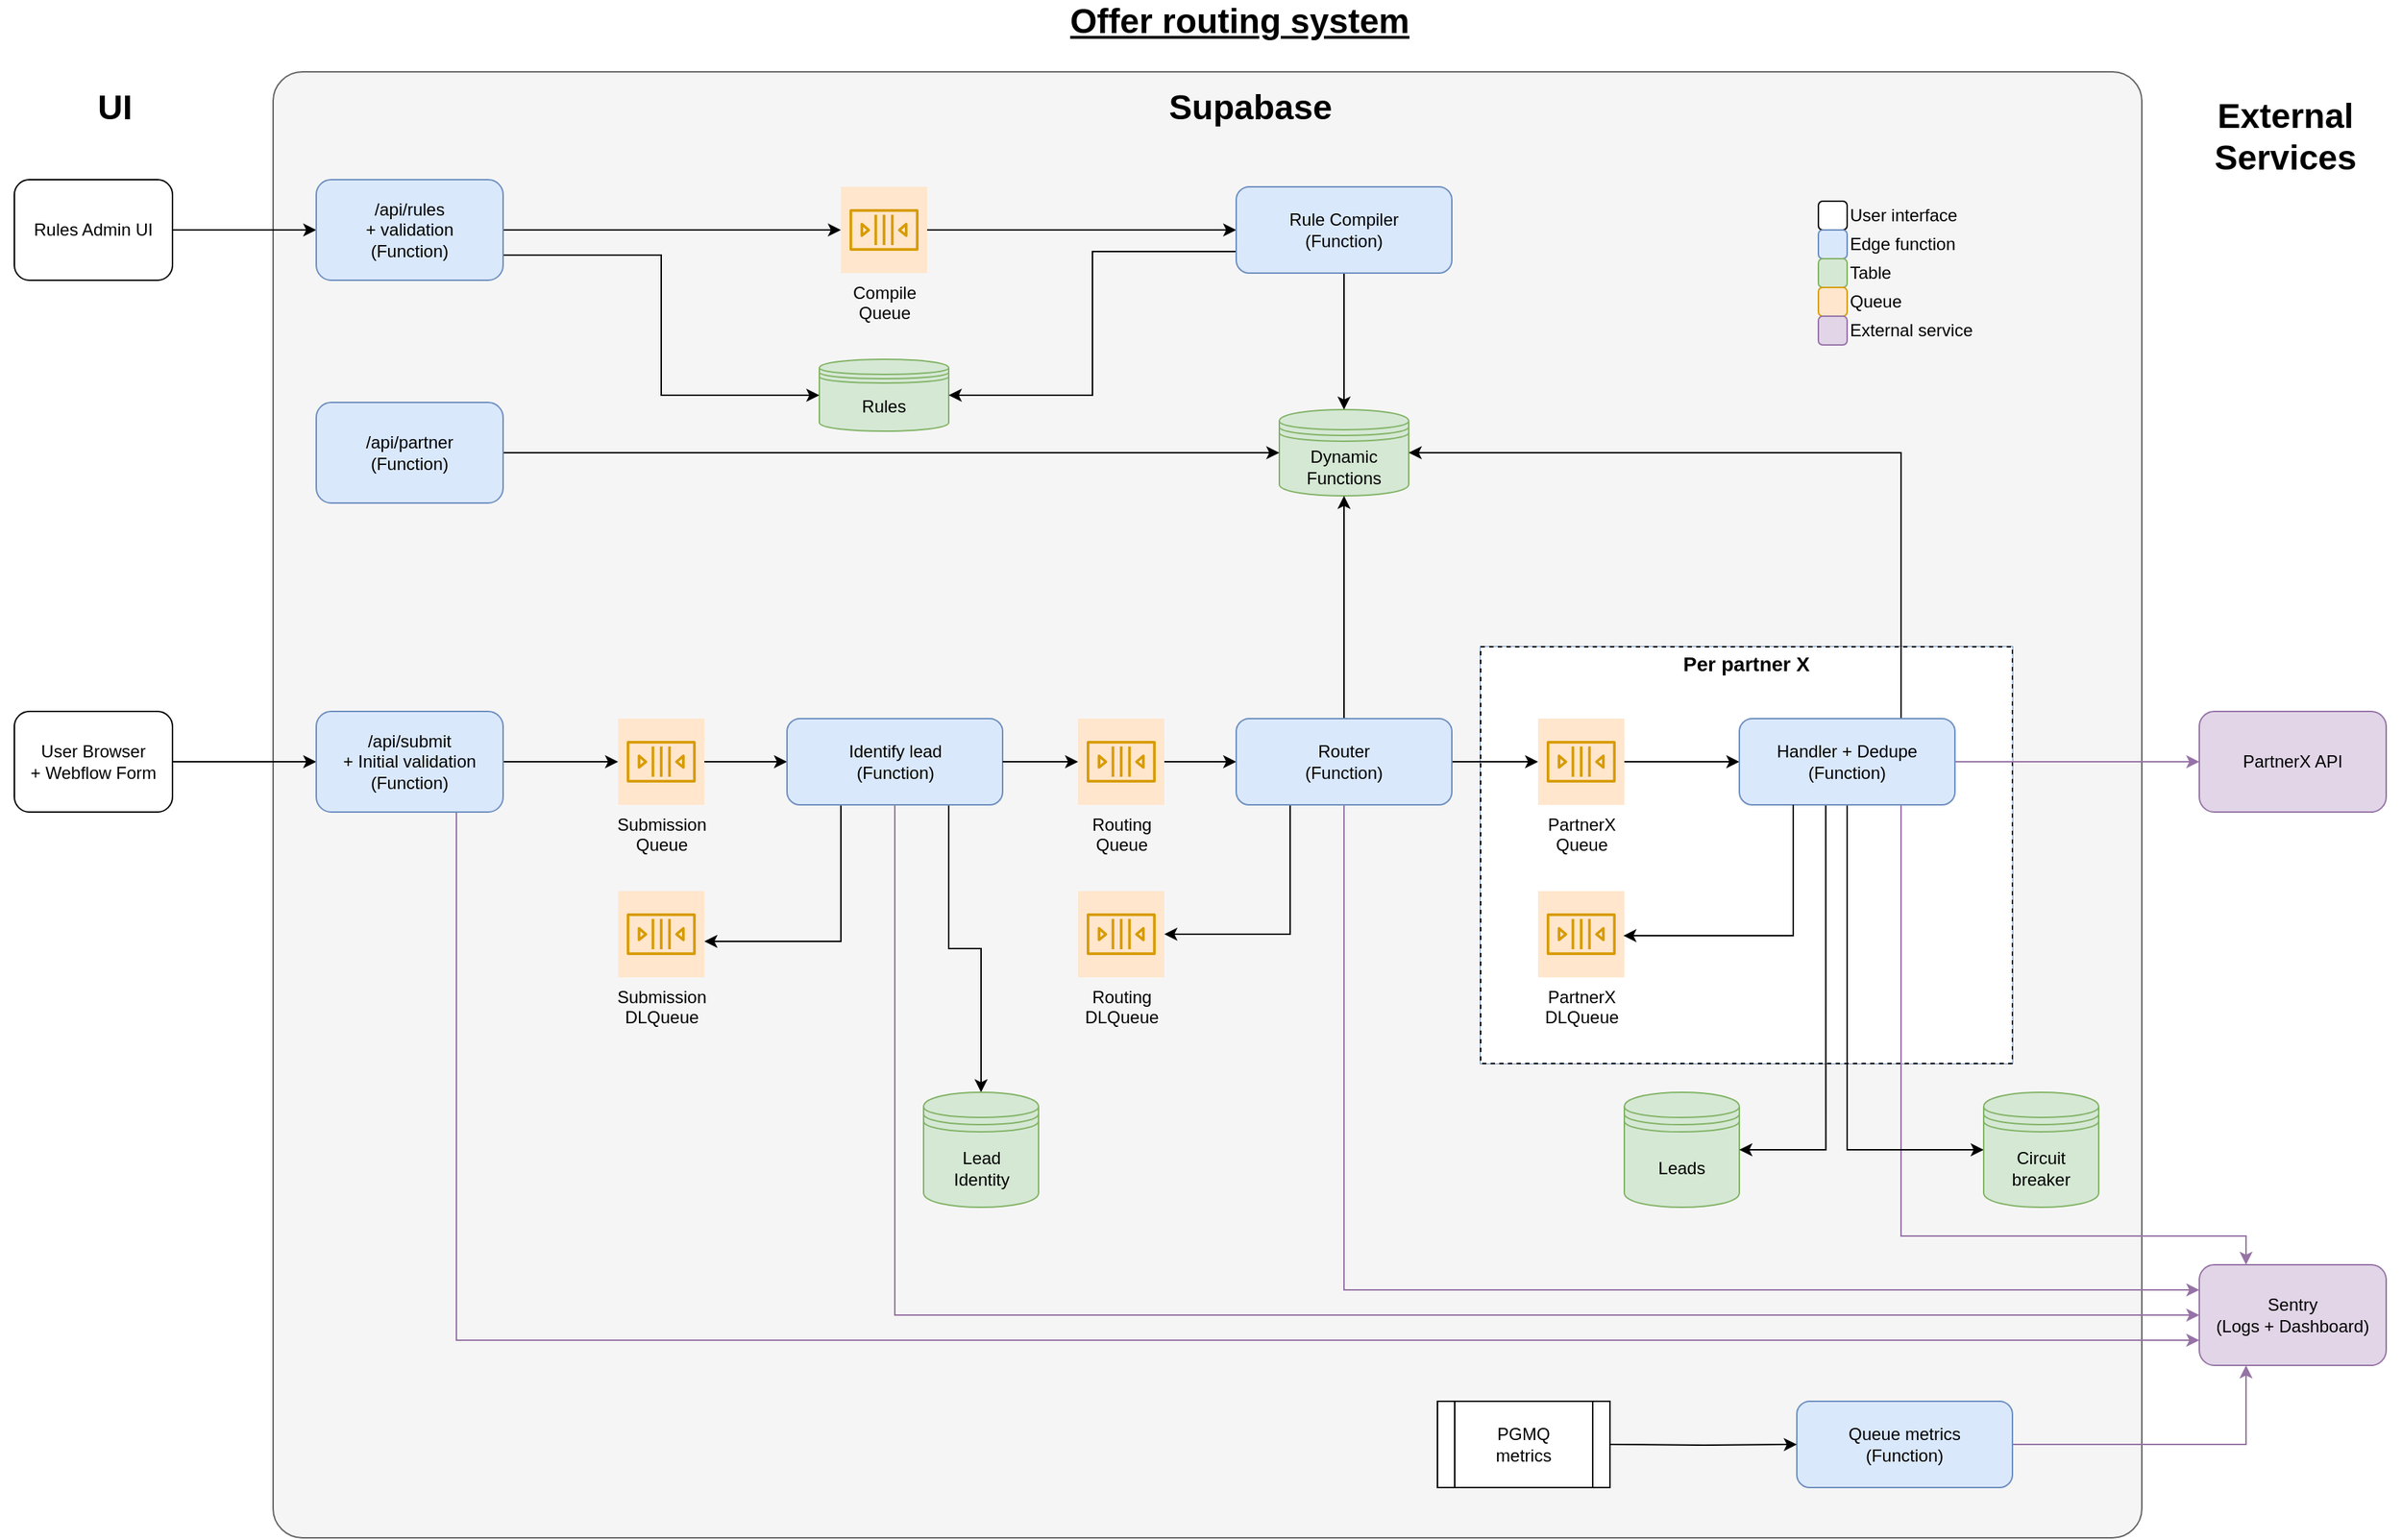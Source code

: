 <mxfile version="28.2.5">
  <diagram name="Page-1" id="9eDeHBoRNc1jH9MRTDb2">
    <mxGraphModel dx="1783" dy="1054" grid="1" gridSize="10" guides="1" tooltips="1" connect="1" arrows="1" fold="1" page="1" pageScale="1" pageWidth="850" pageHeight="1100" math="0" shadow="0">
      <root>
        <mxCell id="0" />
        <mxCell id="1" parent="0" />
        <mxCell id="FHG9pHrHQT706ERKXKWO-1" value="" style="rounded=1;whiteSpace=wrap;html=1;arcSize=2;fillColor=#f5f5f5;fontColor=#333333;strokeColor=#666666;movable=0;resizable=0;rotatable=0;deletable=0;editable=0;locked=1;connectable=0;" parent="1" vertex="1">
          <mxGeometry x="200" y="60" width="1300" height="1020" as="geometry" />
        </mxCell>
        <mxCell id="FHG9pHrHQT706ERKXKWO-2" value="" style="group;fillColor=#dae8fc;strokeColor=#6c8ebf;" parent="1" vertex="1" connectable="0">
          <mxGeometry x="1040" y="460" width="370" height="290" as="geometry" />
        </mxCell>
        <mxCell id="FHG9pHrHQT706ERKXKWO-3" value="" style="rounded=0;whiteSpace=wrap;html=1;dashed=1;" parent="FHG9pHrHQT706ERKXKWO-2" vertex="1">
          <mxGeometry width="370" height="290" as="geometry" />
        </mxCell>
        <mxCell id="FHG9pHrHQT706ERKXKWO-4" value="Per partner X" style="text;html=1;align=center;verticalAlign=middle;whiteSpace=wrap;rounded=0;fontStyle=1;fontSize=14;" parent="FHG9pHrHQT706ERKXKWO-2" vertex="1">
          <mxGeometry width="370" height="24.857" as="geometry" />
        </mxCell>
        <mxCell id="FHG9pHrHQT706ERKXKWO-5" style="edgeStyle=orthogonalEdgeStyle;rounded=0;orthogonalLoop=1;jettySize=auto;html=1;exitX=1;exitY=0.5;exitDx=0;exitDy=0;entryX=0;entryY=0.5;entryDx=0;entryDy=0;" parent="1" source="FHG9pHrHQT706ERKXKWO-6" target="FHG9pHrHQT706ERKXKWO-10" edge="1">
          <mxGeometry relative="1" as="geometry" />
        </mxCell>
        <mxCell id="FHG9pHrHQT706ERKXKWO-6" value="User Browser&#xa;+ Webflow Form" style="rounded=1;whiteSpace=wrap;html=1;fontSize=12;" parent="1" vertex="1">
          <mxGeometry x="20" y="505" width="110" height="70" as="geometry" />
        </mxCell>
        <mxCell id="FHG9pHrHQT706ERKXKWO-7" style="rounded=0;orthogonalLoop=1;jettySize=auto;html=1;exitX=1;exitY=0.5;exitDx=0;exitDy=0;" parent="1" source="FHG9pHrHQT706ERKXKWO-10" target="FHG9pHrHQT706ERKXKWO-20" edge="1">
          <mxGeometry relative="1" as="geometry">
            <mxPoint x="440" y="540" as="targetPoint" />
          </mxGeometry>
        </mxCell>
        <mxCell id="FHG9pHrHQT706ERKXKWO-8" style="edgeStyle=orthogonalEdgeStyle;rounded=0;orthogonalLoop=1;jettySize=auto;html=1;exitX=0.75;exitY=1;exitDx=0;exitDy=0;entryX=0;entryY=0.75;entryDx=0;entryDy=0;fillColor=#e1d5e7;strokeColor=#9673a6;" parent="1" source="FHG9pHrHQT706ERKXKWO-10" target="FHG9pHrHQT706ERKXKWO-14" edge="1">
          <mxGeometry relative="1" as="geometry" />
        </mxCell>
        <mxCell id="FHG9pHrHQT706ERKXKWO-10" value="/api/submit&lt;div&gt;+ Initial validation&lt;br&gt;&lt;div&gt;(Function)&lt;/div&gt;&lt;/div&gt;" style="rounded=1;whiteSpace=wrap;html=1;fontSize=12;fillColor=#dae8fc;strokeColor=#6c8ebf;" parent="1" vertex="1">
          <mxGeometry x="230" y="505" width="130" height="70" as="geometry" />
        </mxCell>
        <mxCell id="FHG9pHrHQT706ERKXKWO-11" value="Leads" style="shape=datastore;whiteSpace=wrap;html=1;fontSize=12;fillColor=#d5e8d4;strokeColor=#82b366;" parent="1" vertex="1">
          <mxGeometry x="1140" y="770" width="80" height="80" as="geometry" />
        </mxCell>
        <mxCell id="FHG9pHrHQT706ERKXKWO-12" style="rounded=0;orthogonalLoop=1;jettySize=auto;html=1;entryX=0;entryY=0.5;entryDx=0;entryDy=0;" parent="1" source="FHG9pHrHQT706ERKXKWO-20" target="FHG9pHrHQT706ERKXKWO-19" edge="1">
          <mxGeometry relative="1" as="geometry">
            <mxPoint x="590" y="540" as="sourcePoint" />
          </mxGeometry>
        </mxCell>
        <mxCell id="FHG9pHrHQT706ERKXKWO-13" value="PartnerX API" style="rounded=1;whiteSpace=wrap;html=1;fontSize=12;fillColor=#e1d5e7;strokeColor=#9673a6;" parent="1" vertex="1">
          <mxGeometry x="1540" y="505" width="130" height="70" as="geometry" />
        </mxCell>
        <mxCell id="FHG9pHrHQT706ERKXKWO-14" value="Sentry&lt;div&gt;(Logs + Dashboard)&lt;/div&gt;" style="rounded=1;whiteSpace=wrap;html=1;fillColor=#e1d5e7;strokeColor=#9673a6;fontSize=12" parent="1" vertex="1">
          <mxGeometry x="1540" y="890" width="130" height="70" as="geometry" />
        </mxCell>
        <mxCell id="FHG9pHrHQT706ERKXKWO-15" style="edgeStyle=orthogonalEdgeStyle;rounded=0;orthogonalLoop=1;jettySize=auto;html=1;exitX=0.25;exitY=1;exitDx=0;exitDy=0;" parent="1" source="FHG9pHrHQT706ERKXKWO-19" target="FHG9pHrHQT706ERKXKWO-21" edge="1">
          <mxGeometry relative="1" as="geometry">
            <Array as="points">
              <mxPoint x="595" y="665" />
            </Array>
          </mxGeometry>
        </mxCell>
        <mxCell id="FHG9pHrHQT706ERKXKWO-16" style="edgeStyle=orthogonalEdgeStyle;rounded=0;orthogonalLoop=1;jettySize=auto;html=1;exitX=1;exitY=0.5;exitDx=0;exitDy=0;" parent="1" source="FHG9pHrHQT706ERKXKWO-53" target="FHG9pHrHQT706ERKXKWO-35" edge="1">
          <mxGeometry relative="1" as="geometry" />
        </mxCell>
        <mxCell id="FHG9pHrHQT706ERKXKWO-17" style="edgeStyle=orthogonalEdgeStyle;rounded=0;orthogonalLoop=1;jettySize=auto;html=1;exitX=0.5;exitY=1;exitDx=0;exitDy=0;entryX=0;entryY=0.5;entryDx=0;entryDy=0;fillColor=#e1d5e7;strokeColor=#9673a6;" parent="1" source="FHG9pHrHQT706ERKXKWO-19" target="FHG9pHrHQT706ERKXKWO-14" edge="1">
          <mxGeometry relative="1" as="geometry" />
        </mxCell>
        <mxCell id="FHG9pHrHQT706ERKXKWO-18" style="edgeStyle=orthogonalEdgeStyle;rounded=0;orthogonalLoop=1;jettySize=auto;html=1;exitX=0.75;exitY=1;exitDx=0;exitDy=0;entryX=0.5;entryY=0;entryDx=0;entryDy=0;" parent="1" source="FHG9pHrHQT706ERKXKWO-19" target="FHG9pHrHQT706ERKXKWO-48" edge="1">
          <mxGeometry relative="1" as="geometry" />
        </mxCell>
        <mxCell id="FHG9pHrHQT706ERKXKWO-19" value="Identify lead&lt;div&gt;(Function)&lt;/div&gt;" style="rounded=1;whiteSpace=wrap;html=1;fillColor=#dae8fc;strokeColor=#6c8ebf;" parent="1" vertex="1">
          <mxGeometry x="557.5" y="510" width="150" height="60" as="geometry" />
        </mxCell>
        <mxCell id="FHG9pHrHQT706ERKXKWO-20" value="Submission&lt;div&gt;Queue&lt;/div&gt;" style="sketch=0;outlineConnect=0;strokeColor=#d79b00;fillColor=#ffe6cc;dashed=0;verticalLabelPosition=bottom;verticalAlign=top;align=center;html=1;fontSize=12;fontStyle=0;aspect=fixed;shape=mxgraph.aws4.resourceIcon;resIcon=mxgraph.aws4.queue;" parent="1" vertex="1">
          <mxGeometry x="440" y="510" width="60" height="60" as="geometry" />
        </mxCell>
        <mxCell id="FHG9pHrHQT706ERKXKWO-21" value="Submission&lt;div&gt;DLQueue&lt;/div&gt;" style="sketch=0;outlineConnect=0;strokeColor=#d79b00;fillColor=#ffe6cc;dashed=0;verticalLabelPosition=bottom;verticalAlign=top;align=center;html=1;fontSize=12;fontStyle=0;aspect=fixed;shape=mxgraph.aws4.resourceIcon;resIcon=mxgraph.aws4.queue;" parent="1" vertex="1">
          <mxGeometry x="440" y="630" width="60" height="60" as="geometry" />
        </mxCell>
        <mxCell id="FHG9pHrHQT706ERKXKWO-22" value="Rules" style="shape=datastore;whiteSpace=wrap;html=1;fontSize=12;fillColor=#d5e8d4;strokeColor=#82b366;" parent="1" vertex="1">
          <mxGeometry x="580" y="260" width="90" height="50" as="geometry" />
        </mxCell>
        <mxCell id="FHG9pHrHQT706ERKXKWO-23" style="edgeStyle=orthogonalEdgeStyle;rounded=0;orthogonalLoop=1;jettySize=auto;html=1;exitX=1;exitY=0.5;exitDx=0;exitDy=0;entryX=0;entryY=0.5;entryDx=0;entryDy=0;" parent="1" source="FHG9pHrHQT706ERKXKWO-24" target="FHG9pHrHQT706ERKXKWO-27" edge="1">
          <mxGeometry relative="1" as="geometry" />
        </mxCell>
        <mxCell id="FHG9pHrHQT706ERKXKWO-24" value="Rules Admin UI" style="rounded=1;whiteSpace=wrap;html=1;fontSize=12;" parent="1" vertex="1">
          <mxGeometry x="20" y="135" width="110" height="70" as="geometry" />
        </mxCell>
        <mxCell id="FHG9pHrHQT706ERKXKWO-25" style="edgeStyle=orthogonalEdgeStyle;rounded=0;orthogonalLoop=1;jettySize=auto;html=1;exitX=1;exitY=0.75;exitDx=0;exitDy=0;entryX=0;entryY=0.5;entryDx=0;entryDy=0;" parent="1" source="FHG9pHrHQT706ERKXKWO-27" target="FHG9pHrHQT706ERKXKWO-22" edge="1">
          <mxGeometry relative="1" as="geometry" />
        </mxCell>
        <mxCell id="FHG9pHrHQT706ERKXKWO-26" style="edgeStyle=orthogonalEdgeStyle;rounded=0;orthogonalLoop=1;jettySize=auto;html=1;exitX=1;exitY=0.5;exitDx=0;exitDy=0;" parent="1" source="FHG9pHrHQT706ERKXKWO-27" target="FHG9pHrHQT706ERKXKWO-29" edge="1">
          <mxGeometry relative="1" as="geometry" />
        </mxCell>
        <mxCell id="FHG9pHrHQT706ERKXKWO-27" value="/api/rules&lt;div&gt;+ validation&lt;br&gt;&lt;div&gt;(Function)&lt;/div&gt;&lt;/div&gt;" style="rounded=1;whiteSpace=wrap;html=1;fontSize=12;fillColor=#dae8fc;strokeColor=#6c8ebf;" parent="1" vertex="1">
          <mxGeometry x="230" y="135" width="130" height="70" as="geometry" />
        </mxCell>
        <mxCell id="FHG9pHrHQT706ERKXKWO-28" style="edgeStyle=orthogonalEdgeStyle;rounded=0;orthogonalLoop=1;jettySize=auto;html=1;entryX=0;entryY=0.5;entryDx=0;entryDy=0;" parent="1" source="FHG9pHrHQT706ERKXKWO-29" target="FHG9pHrHQT706ERKXKWO-33" edge="1">
          <mxGeometry relative="1" as="geometry" />
        </mxCell>
        <mxCell id="FHG9pHrHQT706ERKXKWO-29" value="Compile&lt;div&gt;Queue&lt;/div&gt;" style="sketch=0;outlineConnect=0;strokeColor=#d79b00;fillColor=#ffe6cc;dashed=0;verticalLabelPosition=bottom;verticalAlign=top;align=center;html=1;fontSize=12;fontStyle=0;aspect=fixed;shape=mxgraph.aws4.resourceIcon;resIcon=mxgraph.aws4.queue;" parent="1" vertex="1">
          <mxGeometry x="595" y="140" width="60" height="60" as="geometry" />
        </mxCell>
        <mxCell id="FHG9pHrHQT706ERKXKWO-30" value="Dynamic&lt;div&gt;Functions&lt;/div&gt;" style="shape=datastore;whiteSpace=wrap;html=1;fontSize=12;fillColor=#d5e8d4;strokeColor=#82b366;" parent="1" vertex="1">
          <mxGeometry x="900" y="295" width="90" height="60" as="geometry" />
        </mxCell>
        <mxCell id="FHG9pHrHQT706ERKXKWO-31" style="edgeStyle=orthogonalEdgeStyle;rounded=0;orthogonalLoop=1;jettySize=auto;html=1;exitX=0;exitY=0.75;exitDx=0;exitDy=0;entryX=1;entryY=0.5;entryDx=0;entryDy=0;" parent="1" source="FHG9pHrHQT706ERKXKWO-33" target="FHG9pHrHQT706ERKXKWO-22" edge="1">
          <mxGeometry relative="1" as="geometry" />
        </mxCell>
        <mxCell id="FHG9pHrHQT706ERKXKWO-32" style="edgeStyle=orthogonalEdgeStyle;rounded=0;orthogonalLoop=1;jettySize=auto;html=1;exitX=0.5;exitY=1;exitDx=0;exitDy=0;entryX=0.5;entryY=0;entryDx=0;entryDy=0;" parent="1" source="FHG9pHrHQT706ERKXKWO-33" target="FHG9pHrHQT706ERKXKWO-30" edge="1">
          <mxGeometry relative="1" as="geometry" />
        </mxCell>
        <mxCell id="FHG9pHrHQT706ERKXKWO-33" value="Rule Compiler&lt;div&gt;(Function)&lt;/div&gt;" style="rounded=1;whiteSpace=wrap;html=1;fillColor=#dae8fc;strokeColor=#6c8ebf;" parent="1" vertex="1">
          <mxGeometry x="870" y="140" width="150" height="60" as="geometry" />
        </mxCell>
        <mxCell id="FHG9pHrHQT706ERKXKWO-34" style="edgeStyle=orthogonalEdgeStyle;rounded=0;orthogonalLoop=1;jettySize=auto;html=1;entryX=0;entryY=0.5;entryDx=0;entryDy=0;" parent="1" source="FHG9pHrHQT706ERKXKWO-35" target="FHG9pHrHQT706ERKXKWO-41" edge="1">
          <mxGeometry relative="1" as="geometry" />
        </mxCell>
        <mxCell id="FHG9pHrHQT706ERKXKWO-35" value="PartnerX&lt;br&gt;&lt;div&gt;Queue&lt;/div&gt;" style="sketch=0;outlineConnect=0;strokeColor=#d79b00;fillColor=#ffe6cc;dashed=0;verticalLabelPosition=bottom;verticalAlign=top;align=center;html=1;fontSize=12;fontStyle=0;aspect=fixed;shape=mxgraph.aws4.resourceIcon;resIcon=mxgraph.aws4.queue;" parent="1" vertex="1">
          <mxGeometry x="1080" y="510" width="60" height="60" as="geometry" />
        </mxCell>
        <mxCell id="FHG9pHrHQT706ERKXKWO-36" value="PartnerX&lt;div&gt;DLQueue&lt;/div&gt;" style="sketch=0;outlineConnect=0;strokeColor=#d79b00;fillColor=#ffe6cc;dashed=0;verticalLabelPosition=bottom;verticalAlign=top;align=center;html=1;fontSize=12;fontStyle=0;aspect=fixed;shape=mxgraph.aws4.resourceIcon;resIcon=mxgraph.aws4.queue;" parent="1" vertex="1">
          <mxGeometry x="1080" y="630" width="60" height="60" as="geometry" />
        </mxCell>
        <mxCell id="FHG9pHrHQT706ERKXKWO-37" style="edgeStyle=orthogonalEdgeStyle;rounded=0;orthogonalLoop=1;jettySize=auto;html=1;exitX=1;exitY=0.5;exitDx=0;exitDy=0;entryX=0;entryY=0.5;entryDx=0;entryDy=0;fillColor=#e1d5e7;strokeColor=#9673a6;" parent="1" source="FHG9pHrHQT706ERKXKWO-41" target="FHG9pHrHQT706ERKXKWO-13" edge="1">
          <mxGeometry relative="1" as="geometry" />
        </mxCell>
        <mxCell id="FHG9pHrHQT706ERKXKWO-38" style="edgeStyle=orthogonalEdgeStyle;rounded=0;orthogonalLoop=1;jettySize=auto;html=1;exitX=0.75;exitY=1;exitDx=0;exitDy=0;entryX=0.25;entryY=0;entryDx=0;entryDy=0;fillColor=#e1d5e7;strokeColor=#9673a6;" parent="1" source="FHG9pHrHQT706ERKXKWO-41" target="FHG9pHrHQT706ERKXKWO-14" edge="1">
          <mxGeometry relative="1" as="geometry">
            <Array as="points">
              <mxPoint x="1333" y="870" />
              <mxPoint x="1573" y="870" />
            </Array>
          </mxGeometry>
        </mxCell>
        <mxCell id="FHG9pHrHQT706ERKXKWO-39" style="edgeStyle=orthogonalEdgeStyle;rounded=0;orthogonalLoop=1;jettySize=auto;html=1;exitX=0.5;exitY=1;exitDx=0;exitDy=0;entryX=0;entryY=0.5;entryDx=0;entryDy=0;" parent="1" source="FHG9pHrHQT706ERKXKWO-41" target="FHG9pHrHQT706ERKXKWO-56" edge="1">
          <mxGeometry relative="1" as="geometry" />
        </mxCell>
        <mxCell id="FHG9pHrHQT706ERKXKWO-40" style="edgeStyle=orthogonalEdgeStyle;rounded=0;orthogonalLoop=1;jettySize=auto;html=1;exitX=0.401;exitY=1.005;exitDx=0;exitDy=0;entryX=1;entryY=0.5;entryDx=0;entryDy=0;exitPerimeter=0;" parent="1" source="FHG9pHrHQT706ERKXKWO-41" target="FHG9pHrHQT706ERKXKWO-11" edge="1">
          <mxGeometry relative="1" as="geometry" />
        </mxCell>
        <mxCell id="-AXDvyKxRIpU5BXK8RGJ-16" style="edgeStyle=orthogonalEdgeStyle;rounded=0;orthogonalLoop=1;jettySize=auto;html=1;exitX=0.75;exitY=0;exitDx=0;exitDy=0;entryX=1;entryY=0.5;entryDx=0;entryDy=0;" edge="1" parent="1" source="FHG9pHrHQT706ERKXKWO-41" target="FHG9pHrHQT706ERKXKWO-30">
          <mxGeometry relative="1" as="geometry" />
        </mxCell>
        <mxCell id="FHG9pHrHQT706ERKXKWO-41" value="Handler + Dedupe&lt;br&gt;&lt;div&gt;(Function)&lt;/div&gt;" style="rounded=1;whiteSpace=wrap;html=1;fillColor=#dae8fc;strokeColor=#6c8ebf;" parent="1" vertex="1">
          <mxGeometry x="1220" y="510" width="150" height="60" as="geometry" />
        </mxCell>
        <mxCell id="FHG9pHrHQT706ERKXKWO-42" style="edgeStyle=orthogonalEdgeStyle;rounded=0;orthogonalLoop=1;jettySize=auto;html=1;exitX=0.25;exitY=1;exitDx=0;exitDy=0;entryX=0.989;entryY=0.517;entryDx=0;entryDy=0;entryPerimeter=0;" parent="1" source="FHG9pHrHQT706ERKXKWO-41" target="FHG9pHrHQT706ERKXKWO-36" edge="1">
          <mxGeometry relative="1" as="geometry" />
        </mxCell>
        <mxCell id="FHG9pHrHQT706ERKXKWO-43" value="Offer routing system" style="text;html=1;align=center;verticalAlign=middle;whiteSpace=wrap;rounded=0;fontSize=24;fontStyle=5" parent="1" vertex="1">
          <mxGeometry x="560" y="10" width="625" height="30" as="geometry" />
        </mxCell>
        <mxCell id="FHG9pHrHQT706ERKXKWO-44" style="edgeStyle=orthogonalEdgeStyle;rounded=0;orthogonalLoop=1;jettySize=auto;html=1;exitX=1;exitY=0.5;exitDx=0;exitDy=0;entryX=0.25;entryY=1;entryDx=0;entryDy=0;fillColor=#e1d5e7;strokeColor=#9673a6;" parent="1" source="FHG9pHrHQT706ERKXKWO-45" target="FHG9pHrHQT706ERKXKWO-14" edge="1">
          <mxGeometry relative="1" as="geometry" />
        </mxCell>
        <mxCell id="FHG9pHrHQT706ERKXKWO-45" value="Queue metrics&lt;br&gt;&lt;div&gt;(Function)&lt;/div&gt;" style="rounded=1;whiteSpace=wrap;html=1;fillColor=#dae8fc;strokeColor=#6c8ebf;" parent="1" vertex="1">
          <mxGeometry x="1260" y="985" width="150" height="60" as="geometry" />
        </mxCell>
        <mxCell id="FHG9pHrHQT706ERKXKWO-46" value="" style="edgeStyle=orthogonalEdgeStyle;rounded=0;orthogonalLoop=1;jettySize=auto;html=1;" parent="1" target="FHG9pHrHQT706ERKXKWO-45" edge="1">
          <mxGeometry relative="1" as="geometry">
            <mxPoint x="1130" y="1015" as="sourcePoint" />
          </mxGeometry>
        </mxCell>
        <mxCell id="FHG9pHrHQT706ERKXKWO-48" value="Lead&lt;div&gt;Identity&lt;/div&gt;" style="shape=datastore;whiteSpace=wrap;html=1;fontSize=12;fillColor=#d5e8d4;strokeColor=#82b366;" parent="1" vertex="1">
          <mxGeometry x="652.5" y="770" width="80" height="80" as="geometry" />
        </mxCell>
        <mxCell id="FHG9pHrHQT706ERKXKWO-49" value="" style="edgeStyle=orthogonalEdgeStyle;rounded=0;orthogonalLoop=1;jettySize=auto;html=1;exitX=1;exitY=0.5;exitDx=0;exitDy=0;" parent="1" source="FHG9pHrHQT706ERKXKWO-55" target="FHG9pHrHQT706ERKXKWO-53" edge="1">
          <mxGeometry relative="1" as="geometry">
            <mxPoint x="690" y="505" as="sourcePoint" />
            <mxPoint x="1240" y="540" as="targetPoint" />
          </mxGeometry>
        </mxCell>
        <mxCell id="FHG9pHrHQT706ERKXKWO-50" style="edgeStyle=orthogonalEdgeStyle;rounded=0;orthogonalLoop=1;jettySize=auto;html=1;exitX=0.5;exitY=0;exitDx=0;exitDy=0;entryX=0.5;entryY=1;entryDx=0;entryDy=0;" parent="1" source="FHG9pHrHQT706ERKXKWO-53" target="FHG9pHrHQT706ERKXKWO-30" edge="1">
          <mxGeometry relative="1" as="geometry" />
        </mxCell>
        <mxCell id="FHG9pHrHQT706ERKXKWO-51" style="edgeStyle=orthogonalEdgeStyle;rounded=0;orthogonalLoop=1;jettySize=auto;html=1;exitX=0.5;exitY=1;exitDx=0;exitDy=0;entryX=0;entryY=0.25;entryDx=0;entryDy=0;fillColor=#e1d5e7;strokeColor=#9673a6;" parent="1" source="FHG9pHrHQT706ERKXKWO-53" target="FHG9pHrHQT706ERKXKWO-14" edge="1">
          <mxGeometry relative="1" as="geometry" />
        </mxCell>
        <mxCell id="FHG9pHrHQT706ERKXKWO-52" style="edgeStyle=orthogonalEdgeStyle;rounded=0;orthogonalLoop=1;jettySize=auto;html=1;exitX=0.25;exitY=1;exitDx=0;exitDy=0;" parent="1" source="FHG9pHrHQT706ERKXKWO-53" target="FHG9pHrHQT706ERKXKWO-61" edge="1">
          <mxGeometry relative="1" as="geometry">
            <Array as="points">
              <mxPoint x="908" y="660" />
            </Array>
          </mxGeometry>
        </mxCell>
        <mxCell id="FHG9pHrHQT706ERKXKWO-53" value="Router&lt;div&gt;(Function)&lt;/div&gt;" style="rounded=1;whiteSpace=wrap;html=1;fillColor=#dae8fc;strokeColor=#6c8ebf;" parent="1" vertex="1">
          <mxGeometry x="870" y="510" width="150" height="60" as="geometry" />
        </mxCell>
        <mxCell id="FHG9pHrHQT706ERKXKWO-54" value="" style="edgeStyle=orthogonalEdgeStyle;rounded=0;orthogonalLoop=1;jettySize=auto;html=1;exitX=1;exitY=0.5;exitDx=0;exitDy=0;" parent="1" source="FHG9pHrHQT706ERKXKWO-19" target="FHG9pHrHQT706ERKXKWO-55" edge="1">
          <mxGeometry relative="1" as="geometry">
            <mxPoint x="708" y="540" as="sourcePoint" />
            <mxPoint x="910" y="575" as="targetPoint" />
          </mxGeometry>
        </mxCell>
        <mxCell id="FHG9pHrHQT706ERKXKWO-55" value="Routing&lt;div&gt;Queue&lt;/div&gt;" style="sketch=0;outlineConnect=0;strokeColor=#d79b00;fillColor=#ffe6cc;dashed=0;verticalLabelPosition=bottom;verticalAlign=top;align=center;html=1;fontSize=12;fontStyle=0;aspect=fixed;shape=mxgraph.aws4.resourceIcon;resIcon=mxgraph.aws4.queue;" parent="1" vertex="1">
          <mxGeometry x="760" y="510" width="60" height="60" as="geometry" />
        </mxCell>
        <mxCell id="FHG9pHrHQT706ERKXKWO-56" value="Circuit breaker" style="shape=datastore;whiteSpace=wrap;html=1;fontSize=12;fillColor=#d5e8d4;strokeColor=#82b366;" parent="1" vertex="1">
          <mxGeometry x="1390" y="770" width="80" height="80" as="geometry" />
        </mxCell>
        <mxCell id="FHG9pHrHQT706ERKXKWO-57" style="edgeStyle=orthogonalEdgeStyle;rounded=0;orthogonalLoop=1;jettySize=auto;html=1;exitX=0.5;exitY=1;exitDx=0;exitDy=0;" parent="1" source="FHG9pHrHQT706ERKXKWO-43" target="FHG9pHrHQT706ERKXKWO-43" edge="1">
          <mxGeometry relative="1" as="geometry" />
        </mxCell>
        <mxCell id="FHG9pHrHQT706ERKXKWO-58" value="Supabase" style="text;html=1;align=center;verticalAlign=middle;whiteSpace=wrap;rounded=0;fontSize=24;fontStyle=1" parent="1" vertex="1">
          <mxGeometry x="720" y="70" width="320" height="30" as="geometry" />
        </mxCell>
        <mxCell id="FHG9pHrHQT706ERKXKWO-59" value="UI" style="text;html=1;align=center;verticalAlign=middle;whiteSpace=wrap;rounded=0;fontSize=24;fontStyle=1" parent="1" vertex="1">
          <mxGeometry x="10" y="70" width="160" height="30" as="geometry" />
        </mxCell>
        <mxCell id="FHG9pHrHQT706ERKXKWO-60" value="External&lt;div&gt;Services&lt;/div&gt;" style="text;html=1;align=center;verticalAlign=middle;whiteSpace=wrap;rounded=0;fontSize=24;fontStyle=1" parent="1" vertex="1">
          <mxGeometry x="1520" y="80" width="160" height="50" as="geometry" />
        </mxCell>
        <mxCell id="FHG9pHrHQT706ERKXKWO-61" value="Routing&lt;div&gt;DLQueue&lt;/div&gt;" style="sketch=0;outlineConnect=0;strokeColor=#d79b00;fillColor=#ffe6cc;dashed=0;verticalLabelPosition=bottom;verticalAlign=top;align=center;html=1;fontSize=12;fontStyle=0;aspect=fixed;shape=mxgraph.aws4.resourceIcon;resIcon=mxgraph.aws4.queue;" parent="1" vertex="1">
          <mxGeometry x="760" y="630" width="60" height="60" as="geometry" />
        </mxCell>
        <mxCell id="-AXDvyKxRIpU5BXK8RGJ-9" value="PGMQ&lt;div&gt;metrics&lt;/div&gt;" style="shape=process;whiteSpace=wrap;html=1;backgroundOutline=1;" vertex="1" parent="1">
          <mxGeometry x="1010" y="985" width="120" height="60" as="geometry" />
        </mxCell>
        <mxCell id="-AXDvyKxRIpU5BXK8RGJ-14" style="edgeStyle=orthogonalEdgeStyle;rounded=0;orthogonalLoop=1;jettySize=auto;html=1;exitX=1;exitY=0.5;exitDx=0;exitDy=0;entryX=0;entryY=0.5;entryDx=0;entryDy=0;" edge="1" parent="1" source="-AXDvyKxRIpU5BXK8RGJ-13" target="FHG9pHrHQT706ERKXKWO-30">
          <mxGeometry relative="1" as="geometry" />
        </mxCell>
        <mxCell id="-AXDvyKxRIpU5BXK8RGJ-13" value="/api/partner&lt;div&gt;&lt;div&gt;(Function)&lt;/div&gt;&lt;/div&gt;" style="rounded=1;whiteSpace=wrap;html=1;fontSize=12;fillColor=#dae8fc;strokeColor=#6c8ebf;" vertex="1" parent="1">
          <mxGeometry x="230" y="290" width="130" height="70" as="geometry" />
        </mxCell>
        <mxCell id="-AXDvyKxRIpU5BXK8RGJ-15" value="" style="group" vertex="1" connectable="0" parent="1">
          <mxGeometry x="1275" y="150" width="155" height="100" as="geometry" />
        </mxCell>
        <mxCell id="FHG9pHrHQT706ERKXKWO-63" value="" style="group" parent="-AXDvyKxRIpU5BXK8RGJ-15" vertex="1" connectable="0">
          <mxGeometry width="155" height="20" as="geometry" />
        </mxCell>
        <mxCell id="FHG9pHrHQT706ERKXKWO-64" value="" style="rounded=1;whiteSpace=wrap;html=1;" parent="FHG9pHrHQT706ERKXKWO-63" vertex="1">
          <mxGeometry width="20" height="20" as="geometry" />
        </mxCell>
        <mxCell id="FHG9pHrHQT706ERKXKWO-65" value="User interface" style="text;html=1;align=left;verticalAlign=middle;whiteSpace=wrap;rounded=0;" parent="FHG9pHrHQT706ERKXKWO-63" vertex="1">
          <mxGeometry x="20" width="135" height="20" as="geometry" />
        </mxCell>
        <mxCell id="FHG9pHrHQT706ERKXKWO-66" value="" style="group" parent="-AXDvyKxRIpU5BXK8RGJ-15" vertex="1" connectable="0">
          <mxGeometry y="20" width="155" height="20" as="geometry" />
        </mxCell>
        <mxCell id="FHG9pHrHQT706ERKXKWO-67" value="" style="rounded=1;whiteSpace=wrap;html=1;fillColor=#dae8fc;strokeColor=#6c8ebf;" parent="FHG9pHrHQT706ERKXKWO-66" vertex="1">
          <mxGeometry width="20" height="20" as="geometry" />
        </mxCell>
        <mxCell id="FHG9pHrHQT706ERKXKWO-68" value="Edge function" style="text;html=1;align=left;verticalAlign=middle;whiteSpace=wrap;rounded=0;" parent="FHG9pHrHQT706ERKXKWO-66" vertex="1">
          <mxGeometry x="20" width="135" height="20" as="geometry" />
        </mxCell>
        <mxCell id="FHG9pHrHQT706ERKXKWO-69" value="" style="group" parent="-AXDvyKxRIpU5BXK8RGJ-15" vertex="1" connectable="0">
          <mxGeometry y="40" width="155" height="20" as="geometry" />
        </mxCell>
        <mxCell id="FHG9pHrHQT706ERKXKWO-70" value="" style="rounded=1;whiteSpace=wrap;html=1;fillColor=#d5e8d4;strokeColor=#82b366;" parent="FHG9pHrHQT706ERKXKWO-69" vertex="1">
          <mxGeometry width="20" height="20" as="geometry" />
        </mxCell>
        <mxCell id="FHG9pHrHQT706ERKXKWO-71" value="Table" style="text;html=1;align=left;verticalAlign=middle;whiteSpace=wrap;rounded=0;" parent="FHG9pHrHQT706ERKXKWO-69" vertex="1">
          <mxGeometry x="20" width="135" height="20" as="geometry" />
        </mxCell>
        <mxCell id="FHG9pHrHQT706ERKXKWO-72" value="" style="group" parent="-AXDvyKxRIpU5BXK8RGJ-15" vertex="1" connectable="0">
          <mxGeometry y="60" width="155" height="20" as="geometry" />
        </mxCell>
        <mxCell id="FHG9pHrHQT706ERKXKWO-73" value="" style="rounded=1;whiteSpace=wrap;html=1;fillColor=#ffe6cc;strokeColor=#d79b00;" parent="FHG9pHrHQT706ERKXKWO-72" vertex="1">
          <mxGeometry width="20" height="20" as="geometry" />
        </mxCell>
        <mxCell id="FHG9pHrHQT706ERKXKWO-74" value="Queue" style="text;html=1;align=left;verticalAlign=middle;whiteSpace=wrap;rounded=0;" parent="FHG9pHrHQT706ERKXKWO-72" vertex="1">
          <mxGeometry x="20" width="135" height="20" as="geometry" />
        </mxCell>
        <mxCell id="FHG9pHrHQT706ERKXKWO-75" value="" style="group" parent="-AXDvyKxRIpU5BXK8RGJ-15" vertex="1" connectable="0">
          <mxGeometry y="80" width="155" height="20" as="geometry" />
        </mxCell>
        <mxCell id="FHG9pHrHQT706ERKXKWO-76" value="" style="rounded=1;whiteSpace=wrap;html=1;fillColor=#e1d5e7;strokeColor=#9673a6;" parent="FHG9pHrHQT706ERKXKWO-75" vertex="1">
          <mxGeometry width="20" height="20" as="geometry" />
        </mxCell>
        <mxCell id="FHG9pHrHQT706ERKXKWO-77" value="External service" style="text;html=1;align=left;verticalAlign=middle;whiteSpace=wrap;rounded=0;" parent="FHG9pHrHQT706ERKXKWO-75" vertex="1">
          <mxGeometry x="20" width="135" height="20" as="geometry" />
        </mxCell>
      </root>
    </mxGraphModel>
  </diagram>
</mxfile>
